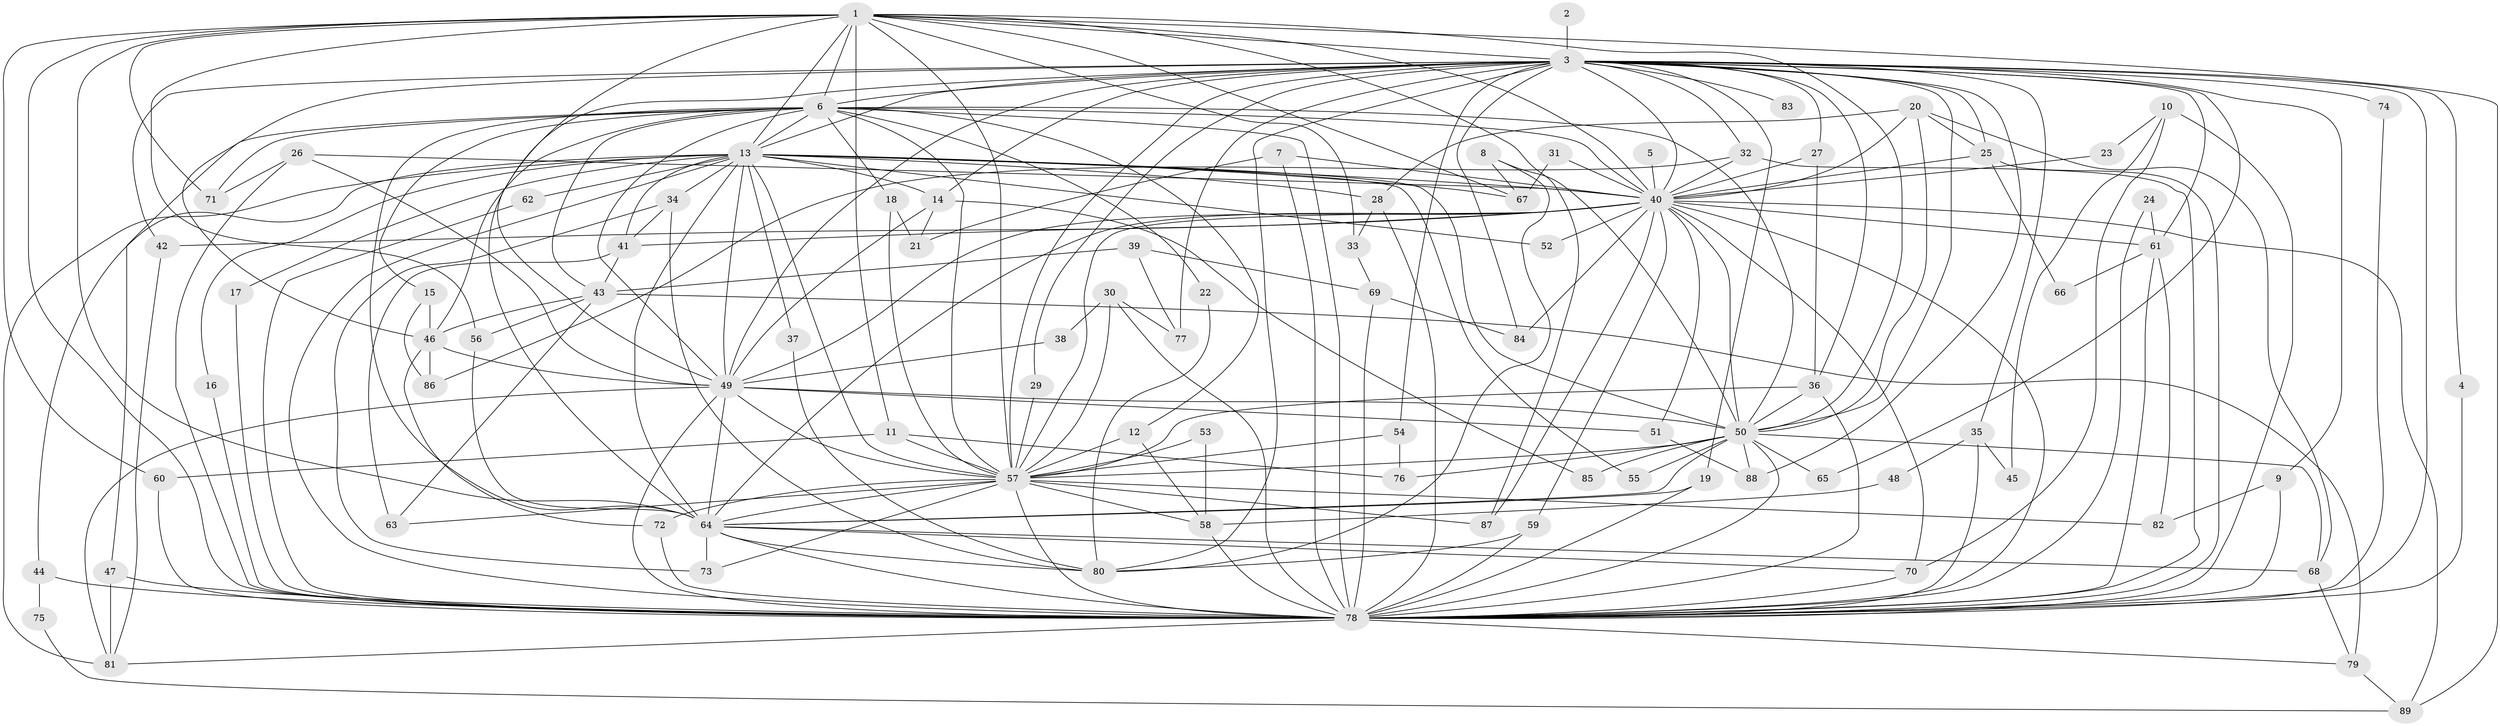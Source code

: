 // original degree distribution, {20: 0.006756756756756757, 17: 0.006756756756756757, 46: 0.006756756756756757, 36: 0.006756756756756757, 25: 0.006756756756756757, 24: 0.006756756756756757, 32: 0.006756756756756757, 21: 0.006756756756756757, 18: 0.013513513513513514, 2: 0.5337837837837838, 5: 0.07432432432432433, 4: 0.060810810810810814, 3: 0.22972972972972974, 8: 0.006756756756756757, 7: 0.013513513513513514, 6: 0.013513513513513514}
// Generated by graph-tools (version 1.1) at 2025/36/03/04/25 23:36:33]
// undirected, 89 vertices, 238 edges
graph export_dot {
  node [color=gray90,style=filled];
  1;
  2;
  3;
  4;
  5;
  6;
  7;
  8;
  9;
  10;
  11;
  12;
  13;
  14;
  15;
  16;
  17;
  18;
  19;
  20;
  21;
  22;
  23;
  24;
  25;
  26;
  27;
  28;
  29;
  30;
  31;
  32;
  33;
  34;
  35;
  36;
  37;
  38;
  39;
  40;
  41;
  42;
  43;
  44;
  45;
  46;
  47;
  48;
  49;
  50;
  51;
  52;
  53;
  54;
  55;
  56;
  57;
  58;
  59;
  60;
  61;
  62;
  63;
  64;
  65;
  66;
  67;
  68;
  69;
  70;
  71;
  72;
  73;
  74;
  75;
  76;
  77;
  78;
  79;
  80;
  81;
  82;
  83;
  84;
  85;
  86;
  87;
  88;
  89;
  1 -- 3 [weight=1.0];
  1 -- 6 [weight=1.0];
  1 -- 11 [weight=1.0];
  1 -- 13 [weight=1.0];
  1 -- 33 [weight=1.0];
  1 -- 40 [weight=1.0];
  1 -- 49 [weight=1.0];
  1 -- 50 [weight=1.0];
  1 -- 56 [weight=1.0];
  1 -- 57 [weight=1.0];
  1 -- 60 [weight=1.0];
  1 -- 64 [weight=1.0];
  1 -- 67 [weight=1.0];
  1 -- 71 [weight=1.0];
  1 -- 78 [weight=1.0];
  1 -- 87 [weight=1.0];
  1 -- 89 [weight=1.0];
  2 -- 3 [weight=1.0];
  3 -- 4 [weight=1.0];
  3 -- 6 [weight=1.0];
  3 -- 9 [weight=1.0];
  3 -- 13 [weight=1.0];
  3 -- 14 [weight=1.0];
  3 -- 19 [weight=1.0];
  3 -- 25 [weight=1.0];
  3 -- 27 [weight=1.0];
  3 -- 29 [weight=1.0];
  3 -- 32 [weight=1.0];
  3 -- 35 [weight=1.0];
  3 -- 36 [weight=1.0];
  3 -- 40 [weight=1.0];
  3 -- 42 [weight=1.0];
  3 -- 46 [weight=1.0];
  3 -- 49 [weight=2.0];
  3 -- 50 [weight=1.0];
  3 -- 54 [weight=1.0];
  3 -- 57 [weight=1.0];
  3 -- 61 [weight=1.0];
  3 -- 64 [weight=2.0];
  3 -- 65 [weight=1.0];
  3 -- 74 [weight=1.0];
  3 -- 77 [weight=1.0];
  3 -- 78 [weight=1.0];
  3 -- 80 [weight=1.0];
  3 -- 83 [weight=1.0];
  3 -- 84 [weight=1.0];
  3 -- 88 [weight=1.0];
  4 -- 78 [weight=1.0];
  5 -- 40 [weight=1.0];
  6 -- 12 [weight=1.0];
  6 -- 13 [weight=1.0];
  6 -- 15 [weight=1.0];
  6 -- 18 [weight=1.0];
  6 -- 22 [weight=1.0];
  6 -- 40 [weight=2.0];
  6 -- 43 [weight=1.0];
  6 -- 46 [weight=1.0];
  6 -- 47 [weight=1.0];
  6 -- 49 [weight=1.0];
  6 -- 50 [weight=1.0];
  6 -- 57 [weight=1.0];
  6 -- 64 [weight=1.0];
  6 -- 71 [weight=1.0];
  6 -- 78 [weight=3.0];
  7 -- 21 [weight=1.0];
  7 -- 40 [weight=1.0];
  7 -- 78 [weight=1.0];
  8 -- 50 [weight=1.0];
  8 -- 67 [weight=1.0];
  8 -- 80 [weight=1.0];
  9 -- 78 [weight=1.0];
  9 -- 82 [weight=1.0];
  10 -- 23 [weight=1.0];
  10 -- 45 [weight=1.0];
  10 -- 70 [weight=1.0];
  10 -- 78 [weight=2.0];
  11 -- 57 [weight=1.0];
  11 -- 60 [weight=1.0];
  11 -- 76 [weight=1.0];
  12 -- 57 [weight=1.0];
  12 -- 58 [weight=1.0];
  13 -- 14 [weight=1.0];
  13 -- 16 [weight=1.0];
  13 -- 17 [weight=1.0];
  13 -- 28 [weight=1.0];
  13 -- 34 [weight=1.0];
  13 -- 37 [weight=1.0];
  13 -- 40 [weight=1.0];
  13 -- 41 [weight=1.0];
  13 -- 44 [weight=1.0];
  13 -- 49 [weight=1.0];
  13 -- 50 [weight=1.0];
  13 -- 52 [weight=1.0];
  13 -- 55 [weight=1.0];
  13 -- 57 [weight=1.0];
  13 -- 62 [weight=2.0];
  13 -- 64 [weight=2.0];
  13 -- 67 [weight=1.0];
  13 -- 78 [weight=1.0];
  13 -- 81 [weight=1.0];
  14 -- 21 [weight=1.0];
  14 -- 49 [weight=1.0];
  14 -- 85 [weight=1.0];
  15 -- 46 [weight=1.0];
  15 -- 86 [weight=1.0];
  16 -- 78 [weight=1.0];
  17 -- 78 [weight=1.0];
  18 -- 21 [weight=1.0];
  18 -- 57 [weight=1.0];
  19 -- 64 [weight=1.0];
  19 -- 78 [weight=1.0];
  20 -- 25 [weight=1.0];
  20 -- 28 [weight=1.0];
  20 -- 40 [weight=1.0];
  20 -- 50 [weight=1.0];
  20 -- 68 [weight=1.0];
  22 -- 80 [weight=1.0];
  23 -- 40 [weight=1.0];
  24 -- 61 [weight=1.0];
  24 -- 78 [weight=1.0];
  25 -- 40 [weight=1.0];
  25 -- 66 [weight=1.0];
  25 -- 78 [weight=1.0];
  26 -- 40 [weight=1.0];
  26 -- 49 [weight=1.0];
  26 -- 71 [weight=1.0];
  26 -- 78 [weight=1.0];
  27 -- 36 [weight=1.0];
  27 -- 40 [weight=1.0];
  28 -- 33 [weight=1.0];
  28 -- 78 [weight=1.0];
  29 -- 57 [weight=1.0];
  30 -- 38 [weight=1.0];
  30 -- 57 [weight=1.0];
  30 -- 77 [weight=1.0];
  30 -- 78 [weight=2.0];
  31 -- 40 [weight=1.0];
  31 -- 67 [weight=1.0];
  32 -- 40 [weight=1.0];
  32 -- 78 [weight=1.0];
  32 -- 86 [weight=1.0];
  33 -- 69 [weight=1.0];
  34 -- 41 [weight=1.0];
  34 -- 73 [weight=1.0];
  34 -- 80 [weight=1.0];
  35 -- 45 [weight=1.0];
  35 -- 48 [weight=1.0];
  35 -- 78 [weight=2.0];
  36 -- 50 [weight=1.0];
  36 -- 57 [weight=1.0];
  36 -- 78 [weight=1.0];
  37 -- 80 [weight=1.0];
  38 -- 49 [weight=1.0];
  39 -- 43 [weight=1.0];
  39 -- 69 [weight=1.0];
  39 -- 77 [weight=1.0];
  40 -- 41 [weight=1.0];
  40 -- 42 [weight=1.0];
  40 -- 49 [weight=1.0];
  40 -- 50 [weight=3.0];
  40 -- 51 [weight=1.0];
  40 -- 52 [weight=1.0];
  40 -- 57 [weight=1.0];
  40 -- 59 [weight=1.0];
  40 -- 61 [weight=1.0];
  40 -- 64 [weight=1.0];
  40 -- 70 [weight=1.0];
  40 -- 78 [weight=1.0];
  40 -- 84 [weight=1.0];
  40 -- 87 [weight=1.0];
  40 -- 89 [weight=1.0];
  41 -- 43 [weight=1.0];
  41 -- 63 [weight=1.0];
  42 -- 81 [weight=1.0];
  43 -- 46 [weight=1.0];
  43 -- 56 [weight=1.0];
  43 -- 63 [weight=1.0];
  43 -- 79 [weight=1.0];
  44 -- 75 [weight=1.0];
  44 -- 78 [weight=1.0];
  46 -- 49 [weight=1.0];
  46 -- 72 [weight=1.0];
  46 -- 86 [weight=1.0];
  47 -- 78 [weight=1.0];
  47 -- 81 [weight=1.0];
  48 -- 58 [weight=1.0];
  49 -- 50 [weight=1.0];
  49 -- 51 [weight=1.0];
  49 -- 57 [weight=2.0];
  49 -- 64 [weight=1.0];
  49 -- 78 [weight=2.0];
  49 -- 81 [weight=1.0];
  50 -- 55 [weight=1.0];
  50 -- 57 [weight=1.0];
  50 -- 64 [weight=1.0];
  50 -- 65 [weight=1.0];
  50 -- 68 [weight=2.0];
  50 -- 76 [weight=1.0];
  50 -- 78 [weight=1.0];
  50 -- 85 [weight=1.0];
  50 -- 88 [weight=1.0];
  51 -- 88 [weight=1.0];
  53 -- 57 [weight=1.0];
  53 -- 58 [weight=1.0];
  54 -- 57 [weight=1.0];
  54 -- 76 [weight=1.0];
  56 -- 64 [weight=2.0];
  57 -- 58 [weight=1.0];
  57 -- 63 [weight=1.0];
  57 -- 64 [weight=1.0];
  57 -- 72 [weight=1.0];
  57 -- 73 [weight=1.0];
  57 -- 78 [weight=1.0];
  57 -- 82 [weight=1.0];
  57 -- 87 [weight=1.0];
  58 -- 78 [weight=1.0];
  59 -- 78 [weight=1.0];
  59 -- 80 [weight=1.0];
  60 -- 78 [weight=1.0];
  61 -- 66 [weight=1.0];
  61 -- 78 [weight=1.0];
  61 -- 82 [weight=1.0];
  62 -- 78 [weight=1.0];
  64 -- 68 [weight=1.0];
  64 -- 70 [weight=1.0];
  64 -- 73 [weight=1.0];
  64 -- 78 [weight=1.0];
  64 -- 80 [weight=1.0];
  68 -- 79 [weight=1.0];
  69 -- 78 [weight=2.0];
  69 -- 84 [weight=1.0];
  70 -- 78 [weight=1.0];
  72 -- 78 [weight=1.0];
  74 -- 78 [weight=1.0];
  75 -- 89 [weight=1.0];
  78 -- 79 [weight=1.0];
  78 -- 81 [weight=1.0];
  79 -- 89 [weight=1.0];
}
